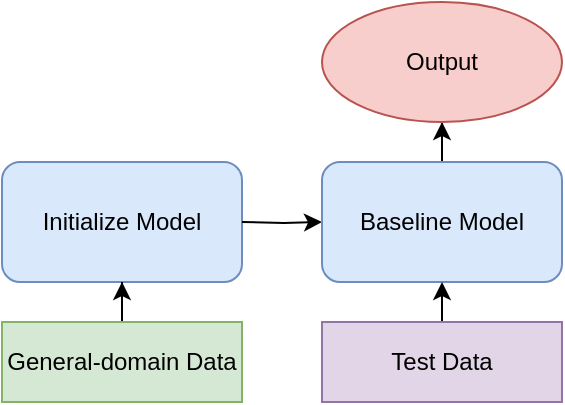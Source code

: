 <mxfile version="20.2.3" type="github">
  <diagram id="Nrs26FxgVpMpn7SGn782" name="Page-1">
    <mxGraphModel dx="980" dy="496" grid="1" gridSize="10" guides="1" tooltips="1" connect="1" arrows="1" fold="1" page="1" pageScale="1" pageWidth="850" pageHeight="1100" math="0" shadow="0">
      <root>
        <mxCell id="0" />
        <mxCell id="1" parent="0" />
        <mxCell id="on3yeQ4lWGmDJ_swYvKo-15" value="Initialize Model" style="rounded=1;whiteSpace=wrap;html=1;fillColor=#dae8fc;strokeColor=#6c8ebf;" vertex="1" parent="1">
          <mxGeometry x="360" y="320" width="120" height="60" as="geometry" />
        </mxCell>
        <mxCell id="on3yeQ4lWGmDJ_swYvKo-16" value="" style="edgeStyle=orthogonalEdgeStyle;rounded=0;orthogonalLoop=1;jettySize=auto;html=1;" edge="1" parent="1" source="on3yeQ4lWGmDJ_swYvKo-17" target="on3yeQ4lWGmDJ_swYvKo-15">
          <mxGeometry relative="1" as="geometry" />
        </mxCell>
        <mxCell id="on3yeQ4lWGmDJ_swYvKo-17" value="General-domain Data" style="rounded=0;whiteSpace=wrap;html=1;fillColor=#d5e8d4;strokeColor=#82b366;" vertex="1" parent="1">
          <mxGeometry x="360" y="400" width="120" height="40" as="geometry" />
        </mxCell>
        <mxCell id="on3yeQ4lWGmDJ_swYvKo-20" value="" style="edgeStyle=orthogonalEdgeStyle;rounded=0;orthogonalLoop=1;jettySize=auto;html=1;" edge="1" parent="1" target="on3yeQ4lWGmDJ_swYvKo-23">
          <mxGeometry relative="1" as="geometry">
            <mxPoint x="480" y="350" as="sourcePoint" />
          </mxGeometry>
        </mxCell>
        <mxCell id="on3yeQ4lWGmDJ_swYvKo-22" value="" style="edgeStyle=orthogonalEdgeStyle;rounded=0;orthogonalLoop=1;jettySize=auto;html=1;" edge="1" parent="1" source="on3yeQ4lWGmDJ_swYvKo-23" target="on3yeQ4lWGmDJ_swYvKo-26">
          <mxGeometry relative="1" as="geometry" />
        </mxCell>
        <mxCell id="on3yeQ4lWGmDJ_swYvKo-23" value="Baseline Model" style="whiteSpace=wrap;html=1;fillColor=#dae8fc;strokeColor=#6c8ebf;rounded=1;" vertex="1" parent="1">
          <mxGeometry x="520" y="320" width="120" height="60" as="geometry" />
        </mxCell>
        <mxCell id="on3yeQ4lWGmDJ_swYvKo-24" value="" style="edgeStyle=orthogonalEdgeStyle;rounded=0;orthogonalLoop=1;jettySize=auto;html=1;" edge="1" parent="1" source="on3yeQ4lWGmDJ_swYvKo-25">
          <mxGeometry relative="1" as="geometry">
            <mxPoint x="580" y="380" as="targetPoint" />
          </mxGeometry>
        </mxCell>
        <mxCell id="on3yeQ4lWGmDJ_swYvKo-25" value="Test Data" style="rounded=0;whiteSpace=wrap;html=1;fillColor=#e1d5e7;strokeColor=#9673a6;" vertex="1" parent="1">
          <mxGeometry x="520" y="400" width="120" height="40" as="geometry" />
        </mxCell>
        <mxCell id="on3yeQ4lWGmDJ_swYvKo-26" value="Output" style="ellipse;whiteSpace=wrap;html=1;fillColor=#f8cecc;strokeColor=#b85450;rounded=1;" vertex="1" parent="1">
          <mxGeometry x="520" y="240" width="120" height="60" as="geometry" />
        </mxCell>
      </root>
    </mxGraphModel>
  </diagram>
</mxfile>
